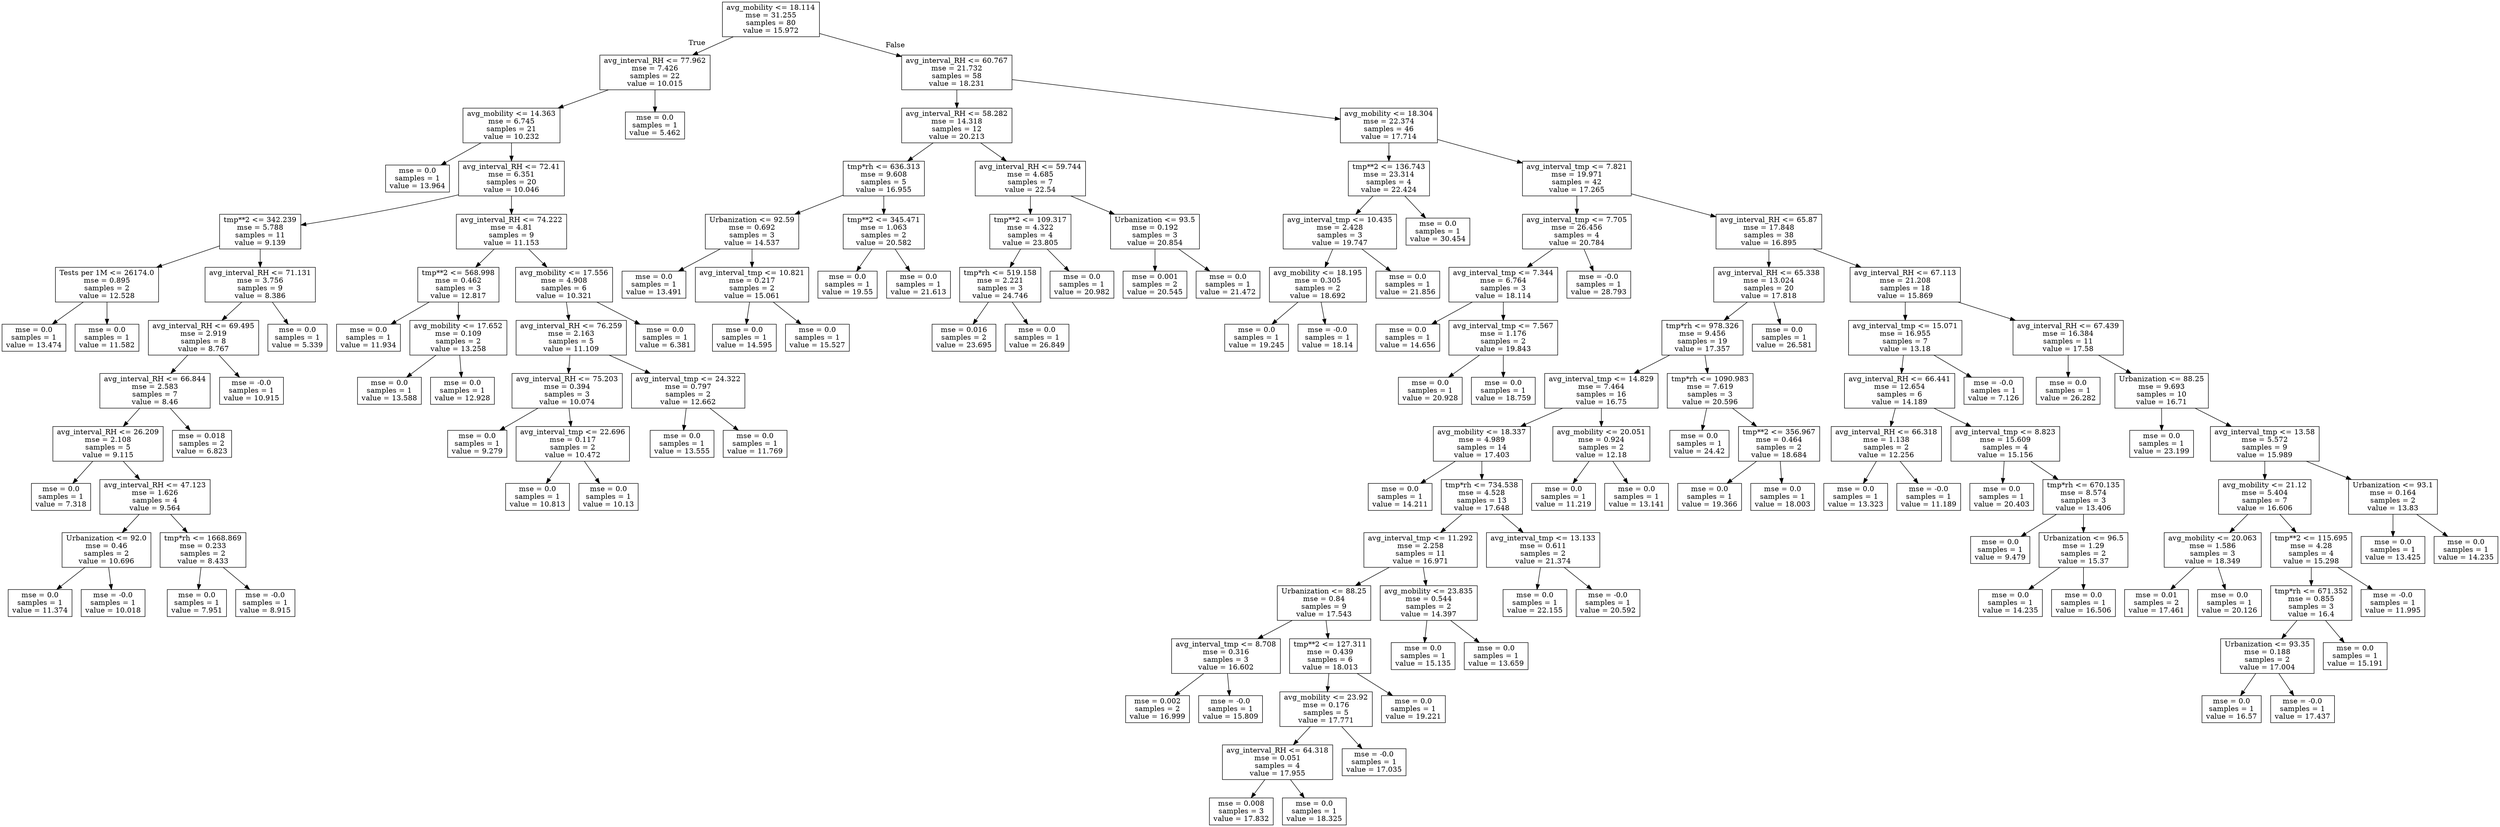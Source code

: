 digraph Tree {
node [shape=box] ;
0 [label="avg_mobility <= 18.114\nmse = 31.255\nsamples = 80\nvalue = 15.972"] ;
1 [label="avg_interval_RH <= 77.962\nmse = 7.426\nsamples = 22\nvalue = 10.015"] ;
0 -> 1 [labeldistance=2.5, labelangle=45, headlabel="True"] ;
2 [label="avg_mobility <= 14.363\nmse = 6.745\nsamples = 21\nvalue = 10.232"] ;
1 -> 2 ;
3 [label="mse = 0.0\nsamples = 1\nvalue = 13.964"] ;
2 -> 3 ;
4 [label="avg_interval_RH <= 72.41\nmse = 6.351\nsamples = 20\nvalue = 10.046"] ;
2 -> 4 ;
5 [label="tmp**2 <= 342.239\nmse = 5.788\nsamples = 11\nvalue = 9.139"] ;
4 -> 5 ;
6 [label="Tests per 1M <= 26174.0\nmse = 0.895\nsamples = 2\nvalue = 12.528"] ;
5 -> 6 ;
7 [label="mse = 0.0\nsamples = 1\nvalue = 13.474"] ;
6 -> 7 ;
8 [label="mse = 0.0\nsamples = 1\nvalue = 11.582"] ;
6 -> 8 ;
9 [label="avg_interval_RH <= 71.131\nmse = 3.756\nsamples = 9\nvalue = 8.386"] ;
5 -> 9 ;
10 [label="avg_interval_RH <= 69.495\nmse = 2.919\nsamples = 8\nvalue = 8.767"] ;
9 -> 10 ;
11 [label="avg_interval_RH <= 66.844\nmse = 2.583\nsamples = 7\nvalue = 8.46"] ;
10 -> 11 ;
12 [label="avg_interval_RH <= 26.209\nmse = 2.108\nsamples = 5\nvalue = 9.115"] ;
11 -> 12 ;
13 [label="mse = 0.0\nsamples = 1\nvalue = 7.318"] ;
12 -> 13 ;
14 [label="avg_interval_RH <= 47.123\nmse = 1.626\nsamples = 4\nvalue = 9.564"] ;
12 -> 14 ;
15 [label="Urbanization <= 92.0\nmse = 0.46\nsamples = 2\nvalue = 10.696"] ;
14 -> 15 ;
16 [label="mse = 0.0\nsamples = 1\nvalue = 11.374"] ;
15 -> 16 ;
17 [label="mse = -0.0\nsamples = 1\nvalue = 10.018"] ;
15 -> 17 ;
18 [label="tmp*rh <= 1668.869\nmse = 0.233\nsamples = 2\nvalue = 8.433"] ;
14 -> 18 ;
19 [label="mse = 0.0\nsamples = 1\nvalue = 7.951"] ;
18 -> 19 ;
20 [label="mse = -0.0\nsamples = 1\nvalue = 8.915"] ;
18 -> 20 ;
21 [label="mse = 0.018\nsamples = 2\nvalue = 6.823"] ;
11 -> 21 ;
22 [label="mse = -0.0\nsamples = 1\nvalue = 10.915"] ;
10 -> 22 ;
23 [label="mse = 0.0\nsamples = 1\nvalue = 5.339"] ;
9 -> 23 ;
24 [label="avg_interval_RH <= 74.222\nmse = 4.81\nsamples = 9\nvalue = 11.153"] ;
4 -> 24 ;
25 [label="tmp**2 <= 568.998\nmse = 0.462\nsamples = 3\nvalue = 12.817"] ;
24 -> 25 ;
26 [label="mse = 0.0\nsamples = 1\nvalue = 11.934"] ;
25 -> 26 ;
27 [label="avg_mobility <= 17.652\nmse = 0.109\nsamples = 2\nvalue = 13.258"] ;
25 -> 27 ;
28 [label="mse = 0.0\nsamples = 1\nvalue = 13.588"] ;
27 -> 28 ;
29 [label="mse = 0.0\nsamples = 1\nvalue = 12.928"] ;
27 -> 29 ;
30 [label="avg_mobility <= 17.556\nmse = 4.908\nsamples = 6\nvalue = 10.321"] ;
24 -> 30 ;
31 [label="avg_interval_RH <= 76.259\nmse = 2.163\nsamples = 5\nvalue = 11.109"] ;
30 -> 31 ;
32 [label="avg_interval_RH <= 75.203\nmse = 0.394\nsamples = 3\nvalue = 10.074"] ;
31 -> 32 ;
33 [label="mse = 0.0\nsamples = 1\nvalue = 9.279"] ;
32 -> 33 ;
34 [label="avg_interval_tmp <= 22.696\nmse = 0.117\nsamples = 2\nvalue = 10.472"] ;
32 -> 34 ;
35 [label="mse = 0.0\nsamples = 1\nvalue = 10.813"] ;
34 -> 35 ;
36 [label="mse = 0.0\nsamples = 1\nvalue = 10.13"] ;
34 -> 36 ;
37 [label="avg_interval_tmp <= 24.322\nmse = 0.797\nsamples = 2\nvalue = 12.662"] ;
31 -> 37 ;
38 [label="mse = 0.0\nsamples = 1\nvalue = 13.555"] ;
37 -> 38 ;
39 [label="mse = 0.0\nsamples = 1\nvalue = 11.769"] ;
37 -> 39 ;
40 [label="mse = 0.0\nsamples = 1\nvalue = 6.381"] ;
30 -> 40 ;
41 [label="mse = 0.0\nsamples = 1\nvalue = 5.462"] ;
1 -> 41 ;
42 [label="avg_interval_RH <= 60.767\nmse = 21.732\nsamples = 58\nvalue = 18.231"] ;
0 -> 42 [labeldistance=2.5, labelangle=-45, headlabel="False"] ;
43 [label="avg_interval_RH <= 58.282\nmse = 14.318\nsamples = 12\nvalue = 20.213"] ;
42 -> 43 ;
44 [label="tmp*rh <= 636.313\nmse = 9.608\nsamples = 5\nvalue = 16.955"] ;
43 -> 44 ;
45 [label="Urbanization <= 92.59\nmse = 0.692\nsamples = 3\nvalue = 14.537"] ;
44 -> 45 ;
46 [label="mse = 0.0\nsamples = 1\nvalue = 13.491"] ;
45 -> 46 ;
47 [label="avg_interval_tmp <= 10.821\nmse = 0.217\nsamples = 2\nvalue = 15.061"] ;
45 -> 47 ;
48 [label="mse = 0.0\nsamples = 1\nvalue = 14.595"] ;
47 -> 48 ;
49 [label="mse = 0.0\nsamples = 1\nvalue = 15.527"] ;
47 -> 49 ;
50 [label="tmp**2 <= 345.471\nmse = 1.063\nsamples = 2\nvalue = 20.582"] ;
44 -> 50 ;
51 [label="mse = 0.0\nsamples = 1\nvalue = 19.55"] ;
50 -> 51 ;
52 [label="mse = 0.0\nsamples = 1\nvalue = 21.613"] ;
50 -> 52 ;
53 [label="avg_interval_RH <= 59.744\nmse = 4.685\nsamples = 7\nvalue = 22.54"] ;
43 -> 53 ;
54 [label="tmp**2 <= 109.317\nmse = 4.322\nsamples = 4\nvalue = 23.805"] ;
53 -> 54 ;
55 [label="tmp*rh <= 519.158\nmse = 2.221\nsamples = 3\nvalue = 24.746"] ;
54 -> 55 ;
56 [label="mse = 0.016\nsamples = 2\nvalue = 23.695"] ;
55 -> 56 ;
57 [label="mse = 0.0\nsamples = 1\nvalue = 26.849"] ;
55 -> 57 ;
58 [label="mse = 0.0\nsamples = 1\nvalue = 20.982"] ;
54 -> 58 ;
59 [label="Urbanization <= 93.5\nmse = 0.192\nsamples = 3\nvalue = 20.854"] ;
53 -> 59 ;
60 [label="mse = 0.001\nsamples = 2\nvalue = 20.545"] ;
59 -> 60 ;
61 [label="mse = 0.0\nsamples = 1\nvalue = 21.472"] ;
59 -> 61 ;
62 [label="avg_mobility <= 18.304\nmse = 22.374\nsamples = 46\nvalue = 17.714"] ;
42 -> 62 ;
63 [label="tmp**2 <= 136.743\nmse = 23.314\nsamples = 4\nvalue = 22.424"] ;
62 -> 63 ;
64 [label="avg_interval_tmp <= 10.435\nmse = 2.428\nsamples = 3\nvalue = 19.747"] ;
63 -> 64 ;
65 [label="avg_mobility <= 18.195\nmse = 0.305\nsamples = 2\nvalue = 18.692"] ;
64 -> 65 ;
66 [label="mse = 0.0\nsamples = 1\nvalue = 19.245"] ;
65 -> 66 ;
67 [label="mse = -0.0\nsamples = 1\nvalue = 18.14"] ;
65 -> 67 ;
68 [label="mse = 0.0\nsamples = 1\nvalue = 21.856"] ;
64 -> 68 ;
69 [label="mse = 0.0\nsamples = 1\nvalue = 30.454"] ;
63 -> 69 ;
70 [label="avg_interval_tmp <= 7.821\nmse = 19.971\nsamples = 42\nvalue = 17.265"] ;
62 -> 70 ;
71 [label="avg_interval_tmp <= 7.705\nmse = 26.456\nsamples = 4\nvalue = 20.784"] ;
70 -> 71 ;
72 [label="avg_interval_tmp <= 7.344\nmse = 6.764\nsamples = 3\nvalue = 18.114"] ;
71 -> 72 ;
73 [label="mse = 0.0\nsamples = 1\nvalue = 14.656"] ;
72 -> 73 ;
74 [label="avg_interval_tmp <= 7.567\nmse = 1.176\nsamples = 2\nvalue = 19.843"] ;
72 -> 74 ;
75 [label="mse = 0.0\nsamples = 1\nvalue = 20.928"] ;
74 -> 75 ;
76 [label="mse = 0.0\nsamples = 1\nvalue = 18.759"] ;
74 -> 76 ;
77 [label="mse = -0.0\nsamples = 1\nvalue = 28.793"] ;
71 -> 77 ;
78 [label="avg_interval_RH <= 65.87\nmse = 17.848\nsamples = 38\nvalue = 16.895"] ;
70 -> 78 ;
79 [label="avg_interval_RH <= 65.338\nmse = 13.024\nsamples = 20\nvalue = 17.818"] ;
78 -> 79 ;
80 [label="tmp*rh <= 978.326\nmse = 9.456\nsamples = 19\nvalue = 17.357"] ;
79 -> 80 ;
81 [label="avg_interval_tmp <= 14.829\nmse = 7.464\nsamples = 16\nvalue = 16.75"] ;
80 -> 81 ;
82 [label="avg_mobility <= 18.337\nmse = 4.989\nsamples = 14\nvalue = 17.403"] ;
81 -> 82 ;
83 [label="mse = 0.0\nsamples = 1\nvalue = 14.211"] ;
82 -> 83 ;
84 [label="tmp*rh <= 734.538\nmse = 4.528\nsamples = 13\nvalue = 17.648"] ;
82 -> 84 ;
85 [label="avg_interval_tmp <= 11.292\nmse = 2.258\nsamples = 11\nvalue = 16.971"] ;
84 -> 85 ;
86 [label="Urbanization <= 88.25\nmse = 0.84\nsamples = 9\nvalue = 17.543"] ;
85 -> 86 ;
87 [label="avg_interval_tmp <= 8.708\nmse = 0.316\nsamples = 3\nvalue = 16.602"] ;
86 -> 87 ;
88 [label="mse = 0.002\nsamples = 2\nvalue = 16.999"] ;
87 -> 88 ;
89 [label="mse = -0.0\nsamples = 1\nvalue = 15.809"] ;
87 -> 89 ;
90 [label="tmp**2 <= 127.311\nmse = 0.439\nsamples = 6\nvalue = 18.013"] ;
86 -> 90 ;
91 [label="avg_mobility <= 23.92\nmse = 0.176\nsamples = 5\nvalue = 17.771"] ;
90 -> 91 ;
92 [label="avg_interval_RH <= 64.318\nmse = 0.051\nsamples = 4\nvalue = 17.955"] ;
91 -> 92 ;
93 [label="mse = 0.008\nsamples = 3\nvalue = 17.832"] ;
92 -> 93 ;
94 [label="mse = 0.0\nsamples = 1\nvalue = 18.325"] ;
92 -> 94 ;
95 [label="mse = -0.0\nsamples = 1\nvalue = 17.035"] ;
91 -> 95 ;
96 [label="mse = 0.0\nsamples = 1\nvalue = 19.221"] ;
90 -> 96 ;
97 [label="avg_mobility <= 23.835\nmse = 0.544\nsamples = 2\nvalue = 14.397"] ;
85 -> 97 ;
98 [label="mse = 0.0\nsamples = 1\nvalue = 15.135"] ;
97 -> 98 ;
99 [label="mse = 0.0\nsamples = 1\nvalue = 13.659"] ;
97 -> 99 ;
100 [label="avg_interval_tmp <= 13.133\nmse = 0.611\nsamples = 2\nvalue = 21.374"] ;
84 -> 100 ;
101 [label="mse = 0.0\nsamples = 1\nvalue = 22.155"] ;
100 -> 101 ;
102 [label="mse = -0.0\nsamples = 1\nvalue = 20.592"] ;
100 -> 102 ;
103 [label="avg_mobility <= 20.051\nmse = 0.924\nsamples = 2\nvalue = 12.18"] ;
81 -> 103 ;
104 [label="mse = 0.0\nsamples = 1\nvalue = 11.219"] ;
103 -> 104 ;
105 [label="mse = 0.0\nsamples = 1\nvalue = 13.141"] ;
103 -> 105 ;
106 [label="tmp*rh <= 1090.983\nmse = 7.619\nsamples = 3\nvalue = 20.596"] ;
80 -> 106 ;
107 [label="mse = 0.0\nsamples = 1\nvalue = 24.42"] ;
106 -> 107 ;
108 [label="tmp**2 <= 356.967\nmse = 0.464\nsamples = 2\nvalue = 18.684"] ;
106 -> 108 ;
109 [label="mse = 0.0\nsamples = 1\nvalue = 19.366"] ;
108 -> 109 ;
110 [label="mse = 0.0\nsamples = 1\nvalue = 18.003"] ;
108 -> 110 ;
111 [label="mse = 0.0\nsamples = 1\nvalue = 26.581"] ;
79 -> 111 ;
112 [label="avg_interval_RH <= 67.113\nmse = 21.208\nsamples = 18\nvalue = 15.869"] ;
78 -> 112 ;
113 [label="avg_interval_tmp <= 15.071\nmse = 16.955\nsamples = 7\nvalue = 13.18"] ;
112 -> 113 ;
114 [label="avg_interval_RH <= 66.441\nmse = 12.654\nsamples = 6\nvalue = 14.189"] ;
113 -> 114 ;
115 [label="avg_interval_RH <= 66.318\nmse = 1.138\nsamples = 2\nvalue = 12.256"] ;
114 -> 115 ;
116 [label="mse = 0.0\nsamples = 1\nvalue = 13.323"] ;
115 -> 116 ;
117 [label="mse = -0.0\nsamples = 1\nvalue = 11.189"] ;
115 -> 117 ;
118 [label="avg_interval_tmp <= 8.823\nmse = 15.609\nsamples = 4\nvalue = 15.156"] ;
114 -> 118 ;
119 [label="mse = 0.0\nsamples = 1\nvalue = 20.403"] ;
118 -> 119 ;
120 [label="tmp*rh <= 670.135\nmse = 8.574\nsamples = 3\nvalue = 13.406"] ;
118 -> 120 ;
121 [label="mse = 0.0\nsamples = 1\nvalue = 9.479"] ;
120 -> 121 ;
122 [label="Urbanization <= 96.5\nmse = 1.29\nsamples = 2\nvalue = 15.37"] ;
120 -> 122 ;
123 [label="mse = 0.0\nsamples = 1\nvalue = 14.235"] ;
122 -> 123 ;
124 [label="mse = 0.0\nsamples = 1\nvalue = 16.506"] ;
122 -> 124 ;
125 [label="mse = -0.0\nsamples = 1\nvalue = 7.126"] ;
113 -> 125 ;
126 [label="avg_interval_RH <= 67.439\nmse = 16.384\nsamples = 11\nvalue = 17.58"] ;
112 -> 126 ;
127 [label="mse = 0.0\nsamples = 1\nvalue = 26.282"] ;
126 -> 127 ;
128 [label="Urbanization <= 88.25\nmse = 9.693\nsamples = 10\nvalue = 16.71"] ;
126 -> 128 ;
129 [label="mse = 0.0\nsamples = 1\nvalue = 23.199"] ;
128 -> 129 ;
130 [label="avg_interval_tmp <= 13.58\nmse = 5.572\nsamples = 9\nvalue = 15.989"] ;
128 -> 130 ;
131 [label="avg_mobility <= 21.12\nmse = 5.404\nsamples = 7\nvalue = 16.606"] ;
130 -> 131 ;
132 [label="avg_mobility <= 20.063\nmse = 1.586\nsamples = 3\nvalue = 18.349"] ;
131 -> 132 ;
133 [label="mse = 0.01\nsamples = 2\nvalue = 17.461"] ;
132 -> 133 ;
134 [label="mse = 0.0\nsamples = 1\nvalue = 20.126"] ;
132 -> 134 ;
135 [label="tmp**2 <= 115.695\nmse = 4.28\nsamples = 4\nvalue = 15.298"] ;
131 -> 135 ;
136 [label="tmp*rh <= 671.352\nmse = 0.855\nsamples = 3\nvalue = 16.4"] ;
135 -> 136 ;
137 [label="Urbanization <= 93.35\nmse = 0.188\nsamples = 2\nvalue = 17.004"] ;
136 -> 137 ;
138 [label="mse = 0.0\nsamples = 1\nvalue = 16.57"] ;
137 -> 138 ;
139 [label="mse = -0.0\nsamples = 1\nvalue = 17.437"] ;
137 -> 139 ;
140 [label="mse = 0.0\nsamples = 1\nvalue = 15.191"] ;
136 -> 140 ;
141 [label="mse = -0.0\nsamples = 1\nvalue = 11.995"] ;
135 -> 141 ;
142 [label="Urbanization <= 93.1\nmse = 0.164\nsamples = 2\nvalue = 13.83"] ;
130 -> 142 ;
143 [label="mse = 0.0\nsamples = 1\nvalue = 13.425"] ;
142 -> 143 ;
144 [label="mse = 0.0\nsamples = 1\nvalue = 14.235"] ;
142 -> 144 ;
}